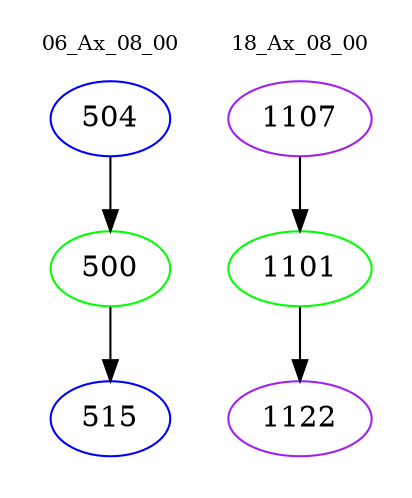 digraph{
subgraph cluster_0 {
color = white
label = "06_Ax_08_00";
fontsize=10;
T0_504 [label="504", color="blue"]
T0_504 -> T0_500 [color="black"]
T0_500 [label="500", color="green"]
T0_500 -> T0_515 [color="black"]
T0_515 [label="515", color="blue"]
}
subgraph cluster_1 {
color = white
label = "18_Ax_08_00";
fontsize=10;
T1_1107 [label="1107", color="purple"]
T1_1107 -> T1_1101 [color="black"]
T1_1101 [label="1101", color="green"]
T1_1101 -> T1_1122 [color="black"]
T1_1122 [label="1122", color="purple"]
}
}

